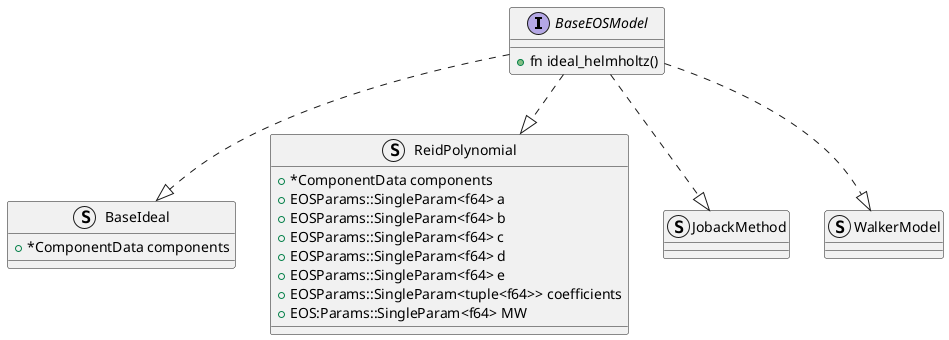 @startuml ideal_eos_class_diagram

Interface BaseEOSModel {
    + fn ideal_helmholtz()    
}

Struct BaseIdeal {
    + *ComponentData components
}

Struct ReidPolynomial {
    + *ComponentData components
    + EOSParams::SingleParam<f64> a
    + EOSParams::SingleParam<f64> b
    + EOSParams::SingleParam<f64> c
    + EOSParams::SingleParam<f64> d
    + EOSParams::SingleParam<f64> e
    + EOSParams::SingleParam<tuple<f64>> coefficients
    + EOS:Params::SingleParam<f64> MW
}

Struct JobackMethod {

}

Struct WalkerModel {

}

BaseEOSModel ..|> BaseIdeal
BaseEOSModel ..|> ReidPolynomial
BaseEOSModel ..|> JobackMethod
BaseEOSModel ..|> WalkerModel

@enduml

